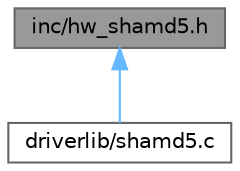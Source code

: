 digraph "inc/hw_shamd5.h"
{
 // LATEX_PDF_SIZE
  bgcolor="transparent";
  edge [fontname=Helvetica,fontsize=10,labelfontname=Helvetica,labelfontsize=10];
  node [fontname=Helvetica,fontsize=10,shape=box,height=0.2,width=0.4];
  Node1 [label="inc/hw_shamd5.h",height=0.2,width=0.4,color="gray40", fillcolor="grey60", style="filled", fontcolor="black",tooltip=" "];
  Node1 -> Node2 [dir="back",color="steelblue1",style="solid"];
  Node2 [label="driverlib/shamd5.c",height=0.2,width=0.4,color="grey40", fillcolor="white", style="filled",URL="$shamd5_8c.html",tooltip=" "];
}
